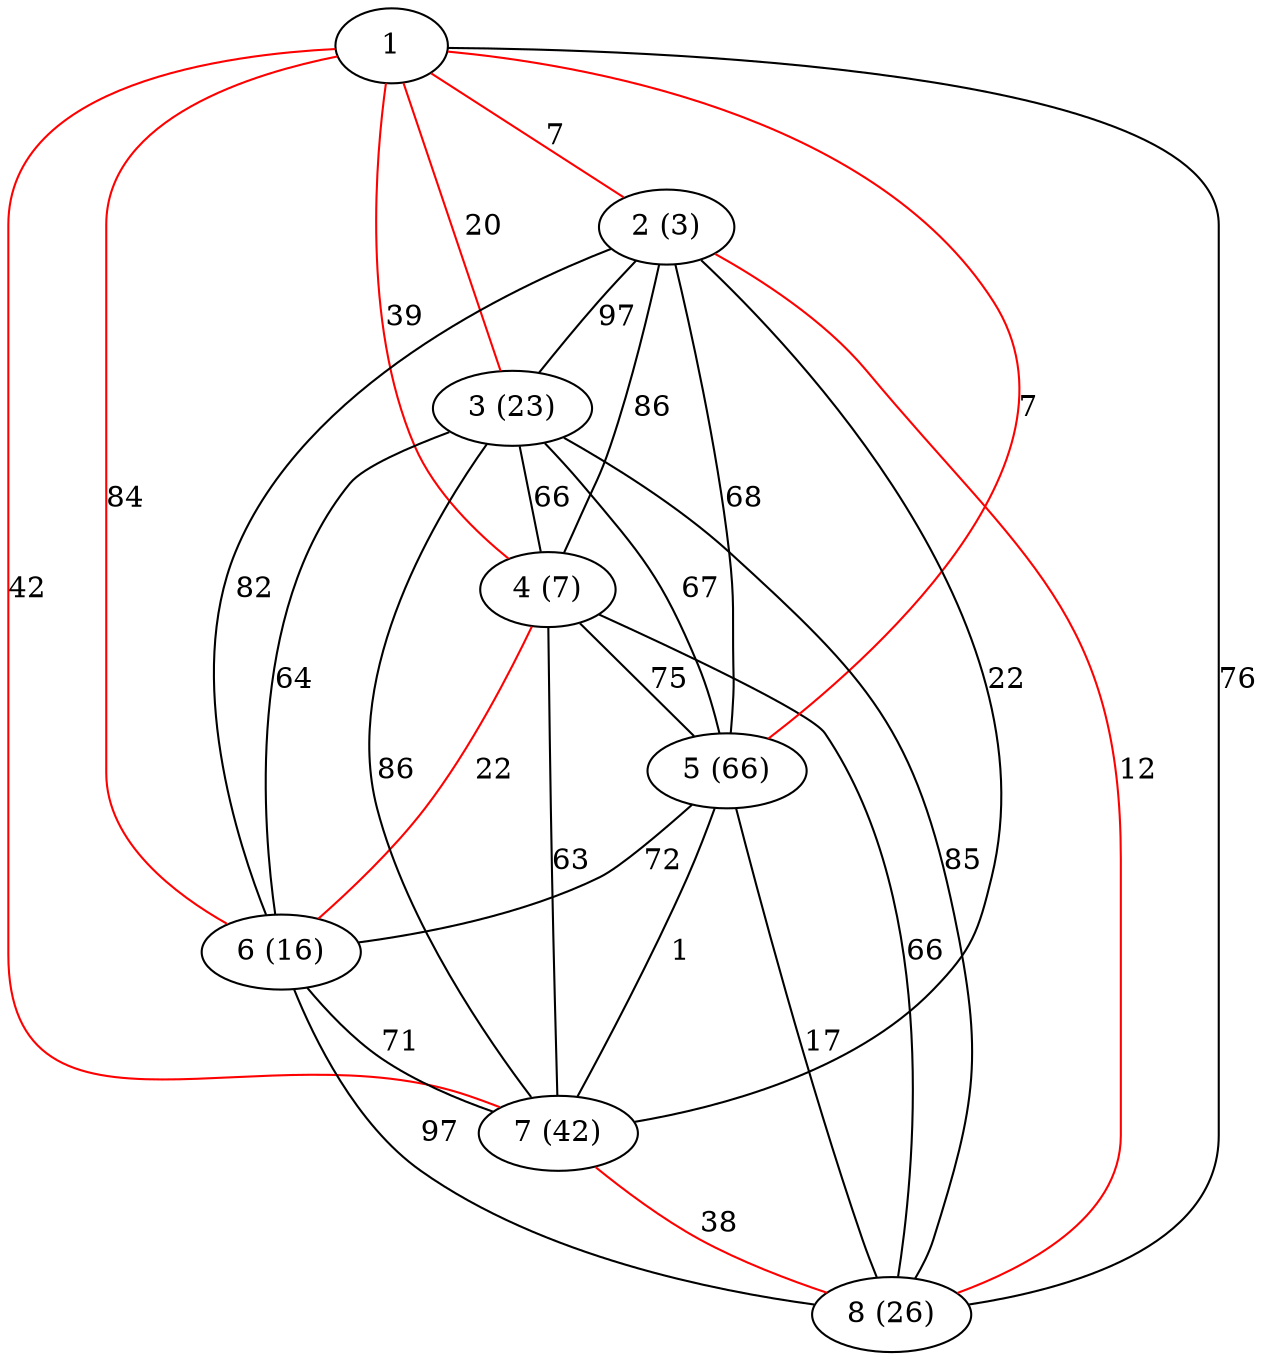 graph g {
4 -- 7 [label=63 color=black]
1 -- 3 [label=20 color=red]
4 -- 8 [label=66 color=black]
5 -- 6 [label=72 color=black]
2 -- 8 [label=12 color=red]
1 -- 6 [label=84 color=red]
3 -- 7 [label=86 color=black]
2 -- 5 [label=68 color=black]
5 -- 8 [label=17 color=black]
1 -- 2 [label=7 color=red]
6 -- 7 [label=71 color=black]
1 -- 5 [label=7 color=red]
3 -- 6 [label=64 color=black]
2 -- 6 [label=82 color=black]
4 -- 5 [label=75 color=black]
1 -- 4 [label=39 color=red]
2 -- 3 [label=97 color=black]
6 -- 8 [label=97 color=black]
3 -- 5 [label=67 color=black]
2 -- 7 [label=22 color=black]
4 -- 6 [label=22 color=red]
7 -- 8 [label=38 color=red]
5 -- 7 [label=1 color=black]
3 -- 8 [label=85 color=black]
1 -- 8 [label=76 color=black]
1 -- 7 [label=42 color=red]
3 -- 4 [label=66 color=black]
2 -- 4 [label=86 color=black]
2 [label="2 (3)"]
3 [label="3 (23)"]
4 [label="4 (7)"]
5 [label="5 (66)"]
6 [label="6 (16)"]
7 [label="7 (42)"]
8 [label="8 (26)"]
}